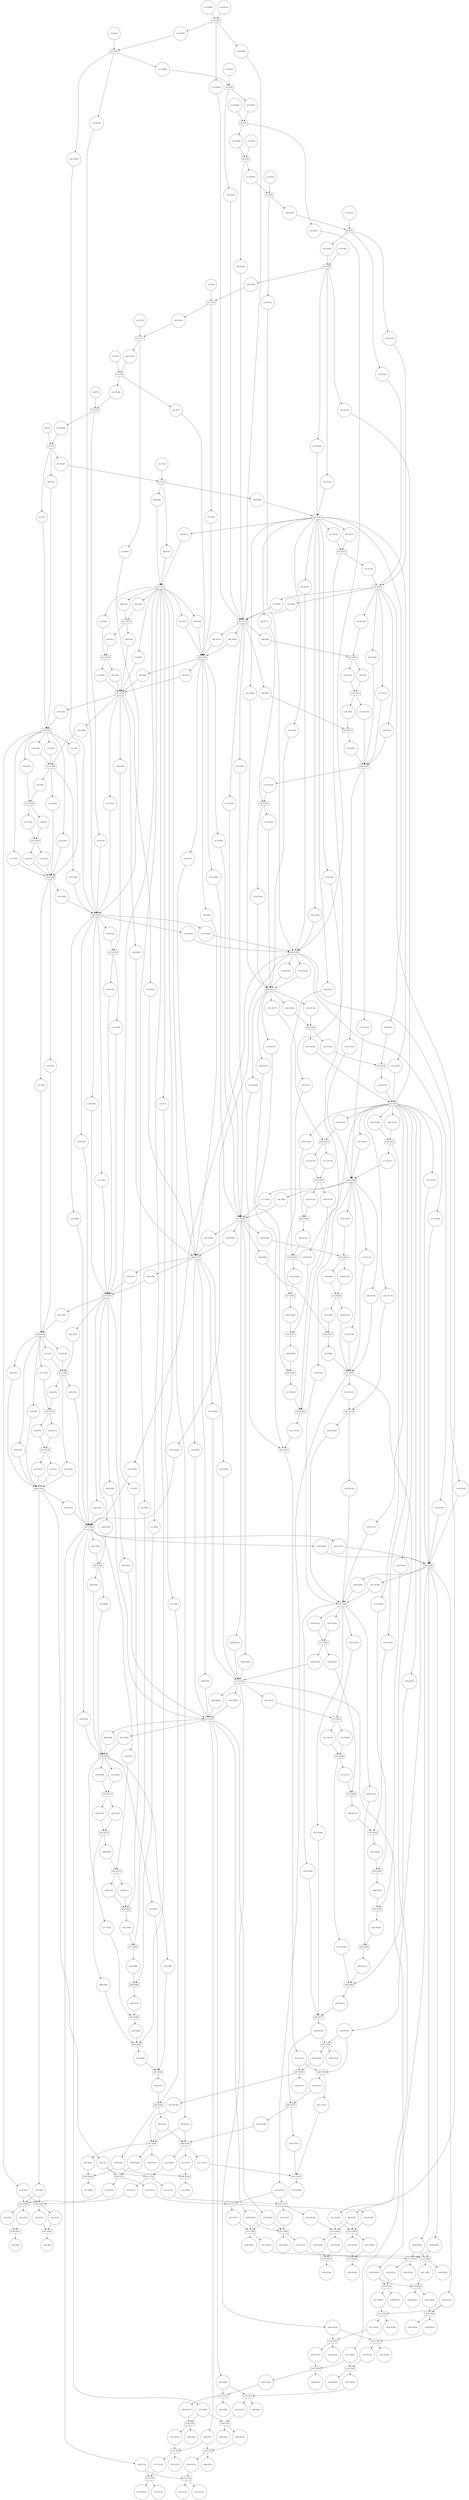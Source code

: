 digraph PetriNet {
// Places
p350 [shape=circle label="c350 (P228)"];
p110 [shape=circle label="c110 (P29)"];
p292 [shape=circle label="c292 (P213)"];
p84 [shape=circle label="c84 (P21)"];
p270 [shape=circle label="c270 (P262)"];
p342 [shape=circle label="c342 (P233)"];
p122 [shape=circle label="c122 (P27)"];
p69 [shape=circle label="c69 (P49)"];
p154 [shape=circle label="c154 (P124)"];
p48 [shape=circle label="c48 (P34)"];
p59 [shape=circle label="c59 (P311)"];
p245 [shape=circle label="c245 (P46)"];
p201 [shape=circle label="c201 (P96)"];
p291 [shape=circle label="c291 (P65)"];
p65 [shape=circle label="c65 (P47)"];
p127 [shape=circle label="c127 (P14)"];
p254 [shape=circle label="c254 (P176)"];
p273 [shape=circle label="c273 (P117)"];
p332 [shape=circle label="c332 (P261)"];
p26 [shape=circle label="c26 (P224)"];
p320 [shape=circle label="c320 (P10)"];
p303 [shape=circle label="c303 (P69)"];
p172 [shape=circle label="c172 (P160)"];
p313 [shape=circle label="c313 (P64)"];
p153 [shape=circle label="c153 (P175)"];
p312 [shape=circle label="c312 (P294)"];
p372 [shape=circle label="c372 (P75)"];
p68 [shape=circle label="c68 (P295)"];
p167 [shape=circle label="c167 (P143)"];
p76 [shape=circle label="c76 (P157)"];
p56 [shape=circle label="c56 (P183)"];
p58 [shape=circle label="c58 (P177)"];
p55 [shape=circle label="c55 (P163)"];
p308 [shape=circle label="c308 (P147)"];
p11 [shape=circle label="c11 (P32)"];
p18 [shape=circle label="c18 (P309)"];
p242 [shape=circle label="c242 (P42)"];
p307 [shape=circle label="c307 (P33)"];
p19 [shape=circle label="c19 (P234)"];
p42 [shape=circle label="c42 (P299)"];
p143 [shape=circle label="c143 (P234)"];
p155 [shape=circle label="c155 (P142)"];
p225 [shape=circle label="c225 (P26)"];
p97 [shape=circle label="c97 (P264)"];
p52 [shape=circle label="c52 (P187)"];
p373 [shape=circle label="c373 (P323)"];
p361 [shape=circle label="c361 (P315)"];
p200 [shape=circle label="c200 (P206)"];
p177 [shape=circle label="c177 (P94)"];
p57 [shape=circle label="c57 (P169)"];
p151 [shape=circle label="c151 (P177)"];
p267 [shape=circle label="c267 (P63)"];
p40 [shape=circle label="c40 (P300)"];
p290 [shape=circle label="c290 (P211)"];
p157 [shape=circle label="c157 (P184)"];
p106 [shape=circle label="c106 (P49)"];
p302 [shape=circle label="c302 (P151)"];
p15 [shape=circle label="c15 (P260)"];
p306 [shape=circle label="c306 (P36)"];
p136 [shape=circle label="c136 (P24)"];
p191 [shape=circle label="c191 (P204)"];
p319 [shape=circle label="c319 (P312)"];
p29 [shape=circle label="c29 (P304)"];
p333 [shape=circle label="c333 (P322)"];
p344 [shape=circle label="c344 (P231)"];
p160 [shape=circle label="c160 (P122)"];
p246 [shape=circle label="c246 (P236)"];
p347 [shape=circle label="c347 (P320)"];
p222 [shape=circle label="c222 (P119)"];
p218 [shape=circle label="c218 (P26)"];
p234 [shape=circle label="c234 (P7)"];
p220 [shape=circle label="c220 (P27)"];
p46 [shape=circle label="c46 (P10)"];
p185 [shape=circle label="c185 (P263)"];
p100 [shape=circle label="c100 (P77)"];
p280 [shape=circle label="c280 (P113)"];
p95 [shape=circle label="c95 (P110)"];
p367 [shape=circle label="c367 (P314)"];
p171 [shape=circle label="c171 (P137)"];
p70 [shape=circle label="c70 (P71)"];
p214 [shape=circle label="c214 (P131)"];
p173 [shape=circle label="c173 (P118)"];
p135 [shape=circle label="c135 (P74)"];
p111 [shape=circle label="c111 (P103)"];
p257 [shape=circle label="c257 (P188)"];
p163 [shape=circle label="c163 (P160)"];
p145 [shape=circle label="c145 (P185)"];
p330 [shape=circle label="c330 (P106)"];
p158 [shape=circle label="c158 (P167)"];
p188 [shape=circle label="c188 (P100)"];
p317 [shape=circle label="c317 (P64)"];
p295 [shape=circle label="c295 (P67)"];
p91 [shape=circle label="c91 (P224)"];
p60 [shape=circle label="c60 (P155)"];
p275 [shape=circle label="c275 (P47)"];
p16 [shape=circle label="c16 (P262)"];
p281 [shape=circle label="c281 (P205)"];
p363 [shape=circle label="c363 (P315)"];
p240 [shape=circle label="c240 (P74)"];
p266 [shape=circle label="c266 (P264)"];
p228 [shape=circle label="c228 (P3)"];
p352 [shape=circle label="c352 (P225)"];
p199 [shape=circle label="c199 (P110)"];
p209 [shape=circle label="c209 (P208)"];
p184 [shape=circle label="c184 (P112)"];
p322 [shape=circle label="c322 (P108)"];
p123 [shape=circle label="c123 (P4)"];
p43 [shape=circle label="c43 (P74)"];
p187 [shape=circle label="c187 (P281)"];
p6 [shape=circle label="c6 (P82)"];
p32 [shape=circle label="c32 (P303)"];
p334 [shape=circle label="c334 (P106)"];
p316 [shape=circle label="c316 (P312)"];
p223 [shape=circle label="c223 (P182)"];
p117 [shape=circle label="c117 (P15)"];
p356 [shape=circle label="c356 (P222)"];
p315 [shape=circle label="c315 (P12)"];
p141 [shape=circle label="c141 (P236)"];
p345 [shape=circle label="c345 (P320)"];
p355 [shape=circle label="c355 (P318)"];
p311 [shape=circle label="c311 (P147)"];
p269 [shape=circle label="c269 (P77)"];
p90 [shape=circle label="c90 (P273)"];
p37 [shape=circle label="c37 (P83)"];
p250 [shape=circle label="c250 (P234)"];
p328 [shape=circle label="c328 (P6)"];
p23 [shape=circle label="c23 (P307)"];
p243 [shape=circle label="c243 (P235)"];
p169 [shape=circle label="c169 (P142)"];
p196 [shape=circle label="c196 (P77)"];
p323 [shape=circle label="c323 (P317)"];
p277 [shape=circle label="c277 (P42)"];
p297 [shape=circle label="c297 (P152)"];
p219 [shape=circle label="c219 (P8)"];
p212 [shape=circle label="c212 (P103)"];
p289 [shape=circle label="c289 (P17)"];
p197 [shape=circle label="c197 (P262)"];
p41 [shape=circle label="c41 (P77)"];
p204 [shape=circle label="c204 (P49)"];
p293 [shape=circle label="c293 (P66)"];
p205 [shape=circle label="c205 (P42)"];
p112 [shape=circle label="c112 (P105)"];
p85 [shape=circle label="c85 (P29)"];
p206 [shape=circle label="c206 (P44)"];
p272 [shape=circle label="c272 (P180)"];
p35 [shape=circle label="c35 (P154)"];
p271 [shape=circle label="c271 (P119)"];
p299 [shape=circle label="c299 (P154)"];
p93 [shape=circle label="c93 (P46)"];
p331 [shape=circle label="c331 (P108)"];
p221 [shape=circle label="c221 (P212)"];
p170 [shape=circle label="c170 (P188)"];
p229 [shape=circle label="c229 (P14)"];
p182 [shape=circle label="c182 (P116)"];
p164 [shape=circle label="c164 (P170)"];
p13 [shape=circle label="c13 (P226)"];
p119 [shape=circle label="c119 (P13)"];
p288 [shape=circle label="c288 (P16)"];
p276 [shape=circle label="c276 (P49)"];
p120 [shape=circle label="c120 (P26)"];
p83 [shape=circle label="c83 (P104)"];
p179 [shape=circle label="c179 (P109)"];
p1 [shape=circle label="c1 (P220)"];
p181 [shape=circle label="c181 (P88)"];
p144 [shape=circle label="c144 (P221)"];
p24 [shape=circle label="c24 (P227)"];
p348 [shape=circle label="c348 (P228)"];
p165 [shape=circle label="c165 (P156)"];
p103 [shape=circle label="c103 (P110)"];
p126 [shape=circle label="c126 (P3)"];
p66 [shape=circle label="c66 (P18)"];
p211 [shape=circle label="c211 (P210)"];
p283 [shape=circle label="c283 (P45)"];
p50 [shape=circle label="c50 (P296)"];
p237 [shape=circle label="c237 (P80)"];
p99 [shape=circle label="c99 (P48)"];
p368 [shape=circle label="c368 (P78)"];
p168 [shape=circle label="c168 (P150)"];
p138 [shape=circle label="c138 (P30)"];
p365 [shape=circle label="c365 (P314)"];
p148 [shape=circle label="c148 (P187)"];
p25 [shape=circle label="c25 (P306)"];
p258 [shape=circle label="c258 (P129)"];
p362 [shape=circle label="c362 (P84)"];
p231 [shape=circle label="c231 (P153)"];
p140 [shape=circle label="c140 (P197)"];
p146 [shape=circle label="c146 (P22)"];
p186 [shape=circle label="c186 (P230)"];
p53 [shape=circle label="c53 (P216)"];
p210 [shape=circle label="c210 (P92)"];
p230 [shape=circle label="c230 (P149)"];
p77 [shape=circle label="c77 (P111)"];
p102 [shape=circle label="c102 (P95)"];
p224 [shape=circle label="c224 (P4)"];
p125 [shape=circle label="c125 (P30)"];
p326 [shape=circle label="c326 (P108)"];
p2 [shape=circle label="c2 (P76)"];
p335 [shape=circle label="c335 (P108)"];
p72 [shape=circle label="c72 (P40)"];
p54 [shape=circle label="c54 (P140)"];
p64 [shape=circle label="c64 (P19)"];
p309 [shape=circle label="c309 (P294)"];
p337 [shape=circle label="c337 (P322)"];
p161 [shape=circle label="c161 (P178)"];
p183 [shape=circle label="c183 (P179)"];
p176 [shape=circle label="c176 (P139)"];
p30 [shape=circle label="c30 (P103)"];
p203 [shape=circle label="c203 (P47)"];
p107 [shape=circle label="c107 (P41)"];
p285 [shape=circle label="c285 (P20)"];
p341 [shape=circle label="c341 (P321)"];
p28 [shape=circle label="c28 (P221)"];
p150 [shape=circle label="c150 (P183)"];
p298 [shape=circle label="c298 (P149)"];
p247 [shape=circle label="c247 (P186)"];
p202 [shape=circle label="c202 (P110)"];
p354 [shape=circle label="c354 (P225)"];
p130 [shape=circle label="c130 (P7)"];
p134 [shape=circle label="c134 (P252)"];
p366 [shape=circle label="c366 (P81)"];
p195 [shape=circle label="c195 (P48)"];
p174 [shape=circle label="c174 (P179)"];
p264 [shape=circle label="c264 (P224)"];
p357 [shape=circle label="c357 (P316)"];
p351 [shape=circle label="c351 (P319)"];
p260 [shape=circle label="c260 (P293)"];
p284 [shape=circle label="c284 (P207)"];
p4 [shape=circle label="c4 (P73)"];
p238 [shape=circle label="c238 (P259)"];
p94 [shape=circle label="c94 (P97)"];
p104 [shape=circle label="c104 (P91)"];
p31 [shape=circle label="c31 (P106)"];
p226 [shape=circle label="c226 (P31)"];
p3 [shape=circle label="c3 (P146)"];
p61 [shape=circle label="c61 (P149)"];
p47 [shape=circle label="c47 (P297)"];
p279 [shape=circle label="c279 (P44)"];
p101 [shape=circle label="c101 (P262)"];
p213 [shape=circle label="c213 (P105)"];
p129 [shape=circle label="c129 (P14)"];
p166 [shape=circle label="c166 (P115)"];
p251 [shape=circle label="c251 (P221)"];
p375 [shape=circle label="c375 (P323)"];
p121 [shape=circle label="c121 (P8)"];
p132 [shape=circle label="c132 (P25)"];
p92 [shape=circle label="c92 (P22)"];
p227 [shape=circle label="c227 (P214)"];
p233 [shape=circle label="c233 (P14)"];
p80 [shape=circle label="c80 (P107)"];
p98 [shape=circle label="c98 (P53)"];
p178 [shape=circle label="c178 (P143)"];
p159 [shape=circle label="c159 (P217)"];
p268 [shape=circle label="c268 (P48)"];
p353 [shape=circle label="c353 (P318)"];
p282 [shape=circle label="c282 (P22)"];
p39 [shape=circle label="c39 (P80)"];
p241 [shape=circle label="c241 (P24)"];
p259 [shape=circle label="c259 (P145)"];
p370 [shape=circle label="c370 (P78)"];
p364 [shape=circle label="c364 (P81)"];
p349 [shape=circle label="c349 (P319)"];
p36 [shape=circle label="c36 (P302)"];
p147 [shape=circle label="c147 (P46)"];
p192 [shape=circle label="c192 (P57)"];
p17 [shape=circle label="c17 (P264)"];
p67 [shape=circle label="c67 (P35)"];
p261 [shape=circle label="c261 (P123)"];
p156 [shape=circle label="c156 (P126)"];
p71 [shape=circle label="c71 (P39)"];
p152 [shape=circle label="c152 (P142)"];
p336 [shape=circle label="c336 (P261)"];
p137 [shape=circle label="c137 (P41)"];
p87 [shape=circle label="c87 (P230)"];
p7 [shape=circle label="c7 (P232)"];
p215 [shape=circle label="c215 (P2)"];
p287 [shape=circle label="c287 (P209)"];
p263 [shape=circle label="c263 (P230)"];
p128 [shape=circle label="c128 (P1)"];
p114 [shape=circle label="c114 (P118)"];
p249 [shape=circle label="c249 (P227)"];
p324 [shape=circle label="c324 (P10)"];
p109 [shape=circle label="c109 (P23)"];
p371 [shape=circle label="c371 (P313)"];
p321 [shape=circle label="c321 (P12)"];
p33 [shape=circle label="c33 (P148)"];
p12 [shape=circle label="c12 (P79)"];
p75 [shape=circle label="c75 (P132)"];
p10 [shape=circle label="c10 (P101)"];
p105 [shape=circle label="c105 (P47)"];
p236 [shape=circle label="c236 (P25)"];
p133 [shape=circle label="c133 (P80)"];
p78 [shape=circle label="c78 (P134)"];
p8 [shape=circle label="c8 (P229)"];
p310 [shape=circle label="c310 (P33)"];
p318 [shape=circle label="c318 (P12)"];
p63 [shape=circle label="c63 (P38)"];
p340 [shape=circle label="c340 (P233)"];
p338 [shape=circle label="c338 (P102)"];
p198 [shape=circle label="c198 (P98)"];
p329 [shape=circle label="c329 (P6)"];
p124 [shape=circle label="c124 (P26)"];
p294 [shape=circle label="c294 (P215)"];
p369 [shape=circle label="c369 (P313)"];
p45 [shape=circle label="c45 (P7)"];
p360 [shape=circle label="c360 (P84)"];
p248 [shape=circle label="c248 (P202)"];
p278 [shape=circle label="c278 (P28)"];
p108 [shape=circle label="c108 (P44)"];
p115 [shape=circle label="c115 (P181)"];
p44 [shape=circle label="c44 (P298)"];
p113 [shape=circle label="c113 (P130)"];
p20 [shape=circle label="c20 (P236)"];
p116 [shape=circle label="c116 (P2)"];
p14 [shape=circle label="c14 (P310)"];
p274 [shape=circle label="c274 (P180)"];
p21 [shape=circle label="c21 (P308)"];
p235 [shape=circle label="c235 (P9)"];
p86 [shape=circle label="c86 (P263)"];
p253 [shape=circle label="c253 (P178)"];
p216 [shape=circle label="c216 (P15)"];
p359 [shape=circle label="c359 (P316)"];
p131 [shape=circle label="c131 (P9)"];
p9 [shape=circle label="c9 (P5)"];
p189 [shape=circle label="c189 (P224)"];
p5 [shape=circle label="c5 (P223)"];
p314 [shape=circle label="c314 (P203)"];
p175 [shape=circle label="c175 (P111)"];
p300 [shape=circle label="c300 (P68)"];
p51 [shape=circle label="c51 (P114)"];
p139 [shape=circle label="c139 (P235)"];
p255 [shape=circle label="c255 (P145)"];
p34 [shape=circle label="c34 (P151)"];
p49 [shape=circle label="c49 (P36)"];
p22 [shape=circle label="c22 (P230)"];
p73 [shape=circle label="c73 (P37)"];
p256 [shape=circle label="c256 (P121)"];
p142 [shape=circle label="c142 (P227)"];
p81 [shape=circle label="c81 (P85)"];
p305 [shape=circle label="c305 (P34)"];
p301 [shape=circle label="c301 (P148)"];
p118 [shape=circle label="c118 (P11)"];
p252 [shape=circle label="c252 (P184)"];
p217 [shape=circle label="c217 (P13)"];
p190 [shape=circle label="c190 (P88)"];
p325 [shape=circle label="c325 (P12)"];
p193 [shape=circle label="c193 (P83)"];
p265 [shape=circle label="c265 (P83)"];
p232 [shape=circle label="c232 (P1)"];
p339 [shape=circle label="c339 (P102)"];
p208 [shape=circle label="c208 (P30)"];
p180 [shape=circle label="c180 (P104)"];
p304 [shape=circle label="c304 (P70)"];
p346 [shape=circle label="c346 (P231)"];
p286 [shape=circle label="c286 (P45)"];
p79 [shape=circle label="c79 (P93)"];
p149 [shape=circle label="c149 (P120)"];
p96 [shape=circle label="c96 (P83)"];
p207 [shape=circle label="c207 (P23)"];
p327 [shape=circle label="c327 (P317)"];
p89 [shape=circle label="c89 (P99)"];
p239 [shape=circle label="c239 (P31)"];
p262 [shape=circle label="c262 (P263)"];
p38 [shape=circle label="c38 (P301)"];
p62 [shape=circle label="c62 (P157)"];
p194 [shape=circle label="c194 (P264)"];
p244 [shape=circle label="c244 (P22)"];
p82 [shape=circle label="c82 (P109)"];
p74 [shape=circle label="c74 (P44)"];
p88 [shape=circle label="c88 (P85)"];
p358 [shape=circle label="c358 (P222)"];
p374 [shape=circle label="c374 (P75)"];
p343 [shape=circle label="c343 (P321)"];
p296 [shape=circle label="c296 (P148)"];
p162 [shape=circle label="c162 (P164)"];
p27 [shape=circle label="c27 (P305)"];
// Transitions
t5 [shape=box label="e5 (T43)"];
t63 [shape=box label="e63 (T278)"];
t68 [shape=box label="e68 (T274)"];
t72 [shape=box label="e72 (T184)"];
t108 [shape=box label="e108 (T281)"];
t39 [shape=box label="e39 (T398)"];
t120 [shape=box label="e120 (T42)"];
t83 [shape=box label="e83 (T272)"];
t127 [shape=box label="e127 (T12)"];
t59 [shape=box label="e59 (T465)"];
t86 [shape=box label="e86 (T466)"];
t131 [shape=box label="e131 (T8)"];
t37 [shape=box label="e37 (T274)"];
t12 [shape=box label="e12 (T9)"];
t118 [shape=box label="e118 (T44)"];
t52 [shape=box label="e52 (T426)"];
t45 [shape=box label="e45 (T415)"];
t13 [shape=box label="e13 (T7)"];
t121 [shape=box label="e121 (T42)"];
t11 [shape=box label="e11 (T11)"];
t93 [shape=box label="e93 (T435)"];
t22 [shape=box label="e22 (T276)"];
t99 [shape=box label="e99 (T283)"];
t111 [shape=box label="e111 (T95)"];
t133 [shape=box label="e133 (T6)"];
t34 [shape=box label="e34 (T185)"];
t125 [shape=box label="e125 (T38)"];
t95 [shape=box label="e95 (T292)"];
t130 [shape=box label="e130 (T8)"];
t21 [shape=box label="e21 (T177)"];
t89 [shape=box label="e89 (T286)"];
t3 [shape=box label="e3 (T94)"];
t16 [shape=box label="e16 (T32)"];
t92 [shape=box label="e92 (T289)"];
t66 [shape=box label="e66 (T185)"];
t35 [shape=box label="e35 (T165)"];
t54 [shape=box label="e54 (T453)"];
t100 [shape=box label="e100 (T441)"];
t110 [shape=box label="e110 (T433)"];
t97 [shape=box label="e97 (T156)"];
t117 [shape=box label="e117 (T46)"];
t98 [shape=box label="e98 (T156)"];
t28 [shape=box label="e28 (T403)"];
t41 [shape=box label="e41 (T18)"];
t67 [shape=box label="e67 (T168)"];
t71 [shape=box label="e71 (T402)"];
t20 [shape=box label="e20 (T273)"];
t104 [shape=box label="e104 (T280)"];
t124 [shape=box label="e124 (T38)"];
t90 [shape=box label="e90 (T437)"];
t113 [shape=box label="e113 (T95)"];
t73 [shape=box label="e73 (T176)"];
t55 [shape=box label="e55 (T431)"];
t80 [shape=box label="e80 (T449)"];
t114 [shape=box label="e114 (T434)"];
t47 [shape=box label="e47 (T181)"];
t91 [shape=box label="e91 (T438)"];
t38 [shape=box label="e38 (T313)"];
t109 [shape=box label="e109 (T281)"];
t123 [shape=box label="e123 (T40)"];
t31 [shape=box label="e31 (T188)"];
t69 [shape=box label="e69 (T162)"];
t106 [shape=box label="e106 (T280)"];
t94 [shape=box label="e94 (T291)"];
t4 [shape=box label="e4 (T45)"];
t56 [shape=box label="e56 (T460)"];
t57 [shape=box label="e57 (T406)"];
t61 [shape=box label="e61 (T189)"];
t107 [shape=box label="e107 (T35)"];
t30 [shape=box label="e30 (T187)"];
t82 [shape=box label="e82 (T454)"];
t122 [shape=box label="e122 (T40)"];
t10 [shape=box label="e10 (T13)"];
t15 [shape=box label="e15 (T2)"];
t70 [shape=box label="e70 (T365)"];
t17 [shape=box label="e17 (T1)"];
t65 [shape=box label="e65 (T279)"];
t85 [shape=box label="e85 (T284)"];
t58 [shape=box label="e58 (T186)"];
t105 [shape=box label="e105 (T35)"];
t50 [shape=box label="e50 (T424)"];
t19 [shape=box label="e19 (T409)"];
t77 [shape=box label="e77 (T384)"];
t48 [shape=box label="e48 (T443)"];
t60 [shape=box label="e60 (T414)"];
t128 [shape=box label="e128 (T10)"];
t96 [shape=box label="e96 (T282)"];
t18 [shape=box label="e18 (T417)"];
t40 [shape=box label="e40 (T373)"];
t102 [shape=box label="e102 (T283)"];
t2 [shape=box label="e2 (T155)"];
t87 [shape=box label="e87 (T285)"];
t115 [shape=box label="e115 (T434)"];
t49 [shape=box label="e49 (T172)"];
t79 [shape=box label="e79 (T275)"];
t126 [shape=box label="e126 (T12)"];
t53 [shape=box label="e53 (T227)"];
t116 [shape=box label="e116 (T46)"];
t74 [shape=box label="e74 (T412)"];
t46 [shape=box label="e46 (T380)"];
t43 [shape=box label="e43 (T411)"];
t36 [shape=box label="e36 (T158)"];
t29 [shape=box label="e29 (T413)"];
t81 [shape=box label="e81 (T277)"];
t7 [shape=box label="e7 (T39)"];
t103 [shape=box label="e103 (T3)"];
t8 [shape=box label="e8 (T37)"];
t9 [shape=box label="e9 (T34)"];
t24 [shape=box label="e24 (T169)"];
t27 [shape=box label="e27 (T190)"];
t76 [shape=box label="e76 (T268)"];
t78 [shape=box label="e78 (T444)"];
t75 [shape=box label="e75 (T416)"];
t44 [shape=box label="e44 (T389)"];
t132 [shape=box label="e132 (T6)"];
t42 [shape=box label="e42 (T421)"];
t23 [shape=box label="e23 (T423)"];
t119 [shape=box label="e119 (T44)"];
t33 [shape=box label="e33 (T279)"];
t84 [shape=box label="e84 (T464)"];
t6 [shape=box label="e6 (T41)"];
t88 [shape=box label="e88 (T471)"];
t32 [shape=box label="e32 (T278)"];
t26 [shape=box label="e26 (T427)"];
t129 [shape=box label="e129 (T10)"];
t62 [shape=box label="e62 (T467)"];
t112 [shape=box label="e112 (T433)"];
t25 [shape=box label="e25 (T425)"];
t64 [shape=box label="e64 (T436)"];
t14 [shape=box label="e14 (T5)"];
t51 [shape=box label="e51 (T445)"];
t101 [shape=box label="e101 (T3)"];
// Edges
p110 -> t31;
p292 -> t88;
p84 -> t22;
p270 -> t111;
p270 -> t113;
p122 -> t34;
p69 -> t24;
p154 -> t40;
p48 -> t17;
p59 -> t17;
p245 -> t76;
p201 -> t55;
p291 -> t87;
p65 -> t24;
p127 -> t33;
p254 -> t84;
p273 -> t77;
p26 -> t21;
p320 -> t108;
p303 -> t95;
p172 -> t80;
p153 -> t56;
p312 -> t101;
p68 -> t98;
p68 -> t97;
p167 -> t44;
p76 -> t51;
p56 -> t36;
p58 -> t29;
p55 -> t40;
p11 -> t15;
p18 -> t3;
p242 -> t76;
p307 -> t102;
p19 -> t35;
p42 -> t13;
p143 -> t67;
p155 -> t41;
p225 -> t66;
p97 -> t47;
p52 -> t36;
p361 -> t128;
p200 -> t54;
p177 -> t47;
p57 -> t38;
p151 -> t43;
p267 -> t76;
p40 -> t12;
p290 -> t86;
p157 -> t69;
p106 -> t49;
p15 -> t2;
p306 -> t99;
p306 -> t102;
p136 -> t37;
p191 -> t51;
p319 -> t107;
p29 -> t8;
p333 -> t116;
p160 -> t43;
p246 -> t116;
p246 -> t117;
p347 -> t121;
p222 -> t70;
p218 -> t61;
p234 -> t101;
p234 -> t103;
p220 -> t66;
p46 -> t30;
p185 -> t49;
p100 -> t49;
p280 -> t78;
p95 -> t25;
p367 -> t131;
p171 -> t44;
p70 -> t94;
p214 -> t60;
p173 -> t45;
p135 -> t67;
p111 -> t44;
p257 -> t88;
p163 -> t42;
p145 -> t38;
p330 -> t114;
p158 -> t54;
p188 -> t50;
p295 -> t92;
p91 -> t47;
p60 -> t48;
p275 -> t95;
p16 -> t21;
p281 -> t80;
p363 -> t129;
p240 -> t132;
p240 -> t133;
p266 -> t111;
p266 -> t113;
p228 -> t65;
p199 -> t52;
p209 -> t56;
p184 -> t48;
p322 -> t110;
p123 -> t32;
p43 -> t35;
p187 -> t49;
p6 -> t10;
p32 -> t9;
p334 -> t115;
p316 -> t105;
p223 -> t70;
p117 -> t34;
p315 -> t104;
p141 -> t67;
p345 -> t120;
p355 -> t125;
p311 -> t100;
p269 -> t130;
p269 -> t131;
p90 -> t24;
p37 -> t24;
p250 -> t116;
p250 -> t117;
p23 -> t5;
p243 -> t69;
p169 -> t46;
p196 -> t73;
p323 -> t111;
p277 -> t92;
p297 -> t100;
p219 -> t66;
p212 -> t105;
p212 -> t107;
p289 -> t85;
p197 -> t72;
p41 -> t24;
p204 -> t73;
p293 -> t89;
p205 -> t67;
p112 -> t44;
p85 -> t27;
p206 -> t68;
p272 -> t75;
p35 -> t41;
p271 -> t75;
p93 -> t27;
p331 -> t114;
p221 -> t62;
p170 -> t69;
p229 -> t65;
p182 -> t46;
p164 -> t70;
p13 -> t5;
p119 -> t32;
p288 -> t85;
p276 -> t95;
p120 -> t31;
p83 -> t28;
p179 -> t50;
p1 -> t7;
p181 -> t47;
p144 -> t69;
p24 -> t36;
p165 -> t78;
p103 -> t28;
p126 -> t33;
p66 -> t20;
p211 -> t59;
p283 -> t81;
p50 -> t16;
p237 -> t128;
p237 -> t129;
p99 -> t27;
p168 -> t64;
p168 -> t91;
p138 -> t53;
p365 -> t130;
p148 -> t62;
p25 -> t6;
p258 -> t72;
p231 -> t100;
p140 -> t38;
p146 -> t53;
p186 -> t72;
p53 -> t59;
p210 -> t57;
p230 -> t90;
p77 -> t28;
p102 -> t26;
p224 -> t63;
p125 -> t35;
p326 -> t112;
p2 -> t12;
p335 -> t115;
p72 -> t27;
p54 -> t38;
p64 -> t20;
p309 -> t103;
p337 -> t117;
p161 -> t60;
p183 -> t59;
p176 -> t57;
p30 -> t19;
p203 -> t73;
p107 -> t35;
p285 -> t83;
p341 -> t118;
p28 -> t36;
p150 -> t62;
p298 -> t93;
p247 -> t70;
p202 -> t57;
p130 -> t58;
p134 -> t36;
p195 -> t53;
p174 -> t45;
p264 -> t122;
p264 -> t123;
p357 -> t126;
p351 -> t123;
p260 -> t73;
p284 -> t82;
p4 -> t13;
p238 -> t69;
p94 -> t25;
p104 -> t28;
p31 -> t19;
p226 -> t67;
p3 -> t9;
p61 -> t41;
p47 -> t15;
p279 -> t79;
p101 -> t47;
p213 -> t110;
p213 -> t112;
p129 -> t34;
p166 -> t42;
p251 -> t124;
p251 -> t125;
p121 -> t34;
p132 -> t35;
p92 -> t27;
p227 -> t64;
p227 -> t93;
p233 -> t66;
p80 -> t110;
p80 -> t112;
p98 -> t27;
p178 -> t70;
p159 -> t86;
p268 -> t76;
p353 -> t124;
p282 -> t81;
p39 -> t35;
p241 -> t68;
p259 -> t77;
p349 -> t122;
p36 -> t10;
p147 -> t53;
p192 -> t53;
p17 -> t21;
p67 -> t96;
p261 -> t74;
p156 -> t41;
p71 -> t89;
p152 -> t39;
p137 -> t53;
p87 -> t47;
p7 -> t3;
p215 -> t61;
p287 -> t84;
p263 -> t118;
p263 -> t119;
p128 -> t34;
p114 -> t38;
p249 -> t120;
p249 -> t121;
p324 -> t109;
p109 -> t30;
p371 -> t133;
p321 -> t108;
p33 -> t16;
p12 -> t11;
p75 -> t19;
p10 -> t8;
p105 -> t49;
p236 -> t67;
p133 -> t67;
p78 -> t28;
p8 -> t4;
p310 -> t99;
p318 -> t106;
p63 -> t87;
p198 -> t52;
p124 -> t34;
p294 -> t91;
p294 -> t90;
p369 -> t132;
p45 -> t30;
p248 -> t70;
p278 -> t79;
p108 -> t37;
p115 -> t38;
p44 -> t14;
p113 -> t29;
p20 -> t35;
p116 -> t31;
p14 -> t2;
p274 -> t86;
p21 -> t4;
p235 -> t104;
p235 -> t106;
p86 -> t24;
p253 -> t74;
p216 -> t66;
p359 -> t127;
p131 -> t58;
p9 -> t14;
p189 -> t72;
p5 -> t6;
p175 -> t57;
p300 -> t94;
p51 -> t18;
p139 -> t36;
p255 -> t71;
p34 -> t16;
p49 -> t17;
p22 -> t21;
p73 -> t85;
p256 -> t71;
p142 -> t69;
p81 -> t21;
p305 -> t98;
p305 -> t97;
p301 -> t97;
p118 -> t104;
p118 -> t106;
p252 -> t88;
p217 -> t63;
p190 -> t55;
p325 -> t109;
p193 -> t73;
p265 -> t126;
p265 -> t127;
p232 -> t66;
p208 -> t61;
p180 -> t57;
p304 -> t96;
p286 -> t94;
p79 -> t21;
p149 -> t39;
p96 -> t49;
p207 -> t58;
p327 -> t113;
p89 -> t23;
p239 -> t83;
p262 -> t73;
p38 -> t11;
p62 -> t18;
p194 -> t72;
p244 -> t76;
p82 -> t23;
p74 -> t22;
p88 -> t26;
p343 -> t119;
p296 -> t98;
p162 -> t82;
p27 -> t7;
t5 -> p24;
t5 -> p25;
t63 -> p228;
t63 -> p229;
t68 -> p244;
t68 -> p245;
t72 -> p264;
t72 -> p260;
t72 -> p261;
t72 -> p263;
t72 -> p262;
t108 -> p328;
t39 -> p154;
t39 -> p155;
t120 -> p348;
t120 -> p349;
t83 -> p288;
t83 -> p289;
t127 -> p362;
t127 -> p363;
t59 -> p221;
t86 -> p292;
t131 -> p370;
t131 -> p371;
t37 -> p146;
t37 -> p147;
t12 -> p41;
t12 -> p42;
t118 -> p344;
t118 -> p345;
t52 -> p201;
t52 -> p202;
t45 -> p182;
t45 -> p183;
t13 -> p43;
t13 -> p44;
t121 -> p350;
t121 -> p351;
t11 -> p39;
t11 -> p40;
t93 -> p301;
t93 -> p302;
t22 -> p92;
t22 -> p93;
t99 -> p313;
t111 -> p332;
t111 -> p333;
t133 -> p374;
t133 -> p375;
t34 -> p130;
t34 -> p131;
t34 -> p132;
t125 -> p358;
t125 -> p359;
t95 -> p304;
t130 -> p368;
t130 -> p369;
t21 -> p91;
t21 -> p90;
t21 -> p87;
t21 -> p86;
t21 -> p89;
t21 -> p88;
t89 -> p295;
t3 -> p19;
t3 -> p20;
t3 -> p21;
t16 -> p59;
t16 -> p56;
t16 -> p58;
t16 -> p55;
t16 -> p52;
t16 -> p57;
t16 -> p60;
t16 -> p53;
t16 -> p54;
t16 -> p61;
t16 -> p51;
t16 -> p62;
t92 -> p300;
t66 -> p234;
t66 -> p235;
t66 -> p236;
t35 -> p136;
t35 -> p135;
t35 -> p138;
t35 -> p134;
t35 -> p137;
t35 -> p133;
t35 -> p139;
t54 -> p209;
t100 -> p314;
t110 -> p330;
t110 -> p331;
t97 -> p307;
t97 -> p308;
t97 -> p309;
t117 -> p342;
t117 -> p343;
t98 -> p310;
t98 -> p311;
t98 -> p312;
t28 -> p111;
t28 -> p112;
t28 -> p113;
t41 -> p167;
t41 -> p157;
t41 -> p160;
t41 -> p163;
t41 -> p158;
t41 -> p169;
t41 -> p170;
t41 -> p164;
t41 -> p165;
t41 -> p168;
t41 -> p161;
t41 -> p166;
t41 -> p159;
t41 -> p162;
t67 -> p242;
t67 -> p240;
t67 -> p243;
t67 -> p237;
t67 -> p238;
t67 -> p241;
t67 -> p239;
t71 -> p258;
t71 -> p259;
t20 -> p84;
t20 -> p85;
t104 -> p320;
t104 -> p321;
t124 -> p356;
t124 -> p357;
t90 -> p296;
t90 -> p297;
t113 -> p336;
t113 -> p337;
t73 -> p270;
t73 -> p267;
t73 -> p266;
t73 -> p269;
t73 -> p268;
t73 -> p265;
t55 -> p210;
t80 -> p284;
t114 -> p338;
t47 -> p185;
t47 -> p188;
t47 -> p187;
t47 -> p186;
t47 -> p189;
t47 -> p190;
t91 -> p298;
t91 -> p299;
t38 -> p153;
t38 -> p151;
t38 -> p148;
t38 -> p150;
t38 -> p152;
t38 -> p149;
t109 -> p329;
t123 -> p354;
t123 -> p355;
t31 -> p123;
t31 -> p124;
t31 -> p125;
t69 -> p246;
t69 -> p250;
t69 -> p247;
t69 -> p251;
t69 -> p249;
t69 -> p248;
t106 -> p324;
t106 -> p325;
t94 -> p303;
t4 -> p22;
t4 -> p23;
t56 -> p211;
t57 -> p212;
t57 -> p213;
t57 -> p214;
t61 -> p224;
t61 -> p225;
t61 -> p226;
t107 -> p326;
t107 -> p327;
t30 -> p122;
t30 -> p117;
t30 -> p119;
t30 -> p120;
t30 -> p121;
t30 -> p116;
t30 -> p118;
t82 -> p287;
t122 -> p352;
t122 -> p353;
t10 -> p37;
t10 -> p38;
t15 -> p48;
t15 -> p49;
t15 -> p50;
t70 -> p254;
t70 -> p257;
t70 -> p253;
t70 -> p255;
t70 -> p256;
t70 -> p252;
t17 -> p69;
t17 -> p65;
t17 -> p68;
t17 -> p70;
t17 -> p66;
t17 -> p72;
t17 -> p64;
t17 -> p67;
t17 -> p71;
t17 -> p63;
t17 -> p73;
t17 -> p74;
t65 -> p232;
t65 -> p233;
t85 -> p291;
t58 -> p218;
t58 -> p220;
t58 -> p219;
t58 -> p215;
t58 -> p216;
t58 -> p217;
t105 -> p322;
t105 -> p323;
t50 -> p198;
t50 -> p199;
t19 -> p83;
t19 -> p77;
t19 -> p80;
t19 -> p78;
t19 -> p81;
t19 -> p79;
t19 -> p82;
t77 -> p280;
t48 -> p191;
t60 -> p222;
t60 -> p223;
t128 -> p364;
t128 -> p365;
t96 -> p305;
t96 -> p306;
t18 -> p75;
t18 -> p76;
t40 -> p156;
t102 -> p317;
t2 -> p16;
t2 -> p17;
t2 -> p18;
t87 -> p293;
t115 -> p339;
t49 -> p196;
t49 -> p197;
t49 -> p195;
t49 -> p192;
t49 -> p193;
t49 -> p194;
t79 -> p282;
t79 -> p283;
t126 -> p360;
t126 -> p361;
t53 -> p204;
t53 -> p205;
t53 -> p206;
t53 -> p203;
t53 -> p208;
t53 -> p207;
t116 -> p340;
t116 -> p341;
t74 -> p271;
t74 -> p272;
t46 -> p184;
t43 -> p173;
t43 -> p174;
t36 -> p143;
t36 -> p145;
t36 -> p141;
t36 -> p144;
t36 -> p140;
t36 -> p142;
t29 -> p114;
t29 -> p115;
t81 -> p285;
t81 -> p286;
t7 -> p28;
t7 -> p29;
t103 -> p318;
t103 -> p319;
t8 -> p30;
t8 -> p31;
t8 -> p32;
t9 -> p33;
t9 -> p34;
t9 -> p35;
t9 -> p36;
t24 -> p97;
t24 -> p100;
t24 -> p99;
t24 -> p101;
t24 -> p98;
t24 -> p96;
t27 -> p110;
t27 -> p106;
t27 -> p107;
t27 -> p109;
t27 -> p105;
t27 -> p108;
t76 -> p275;
t76 -> p277;
t76 -> p276;
t76 -> p279;
t76 -> p278;
t78 -> p281;
t75 -> p273;
t75 -> p274;
t44 -> p177;
t44 -> p179;
t44 -> p181;
t44 -> p176;
t44 -> p178;
t44 -> p175;
t44 -> p180;
t132 -> p372;
t132 -> p373;
t42 -> p171;
t42 -> p172;
t23 -> p94;
t23 -> p95;
t119 -> p346;
t119 -> p347;
t33 -> p128;
t33 -> p129;
t84 -> p290;
t6 -> p26;
t6 -> p27;
t88 -> p294;
t32 -> p126;
t32 -> p127;
t26 -> p104;
t129 -> p366;
t129 -> p367;
t62 -> p227;
t112 -> p334;
t112 -> p335;
t25 -> p102;
t25 -> p103;
t64 -> p230;
t64 -> p231;
t14 -> p45;
t14 -> p46;
t14 -> p47;
t51 -> p200;
t101 -> p315;
t101 -> p316;
}
